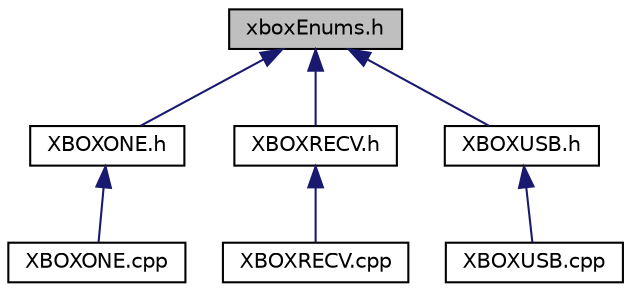 digraph "xboxEnums.h"
{
  edge [fontname="Helvetica",fontsize="10",labelfontname="Helvetica",labelfontsize="10"];
  node [fontname="Helvetica",fontsize="10",shape=record];
  Node1 [label="xboxEnums.h",height=0.2,width=0.4,color="black", fillcolor="grey75", style="filled" fontcolor="black"];
  Node1 -> Node2 [dir="back",color="midnightblue",fontsize="10",style="solid",fontname="Helvetica"];
  Node2 [label="XBOXONE.h",height=0.2,width=0.4,color="black", fillcolor="white", style="filled",URL="$_x_b_o_x_o_n_e_8h.html"];
  Node2 -> Node3 [dir="back",color="midnightblue",fontsize="10",style="solid",fontname="Helvetica"];
  Node3 [label="XBOXONE.cpp",height=0.2,width=0.4,color="black", fillcolor="white", style="filled",URL="$_x_b_o_x_o_n_e_8cpp.html"];
  Node1 -> Node4 [dir="back",color="midnightblue",fontsize="10",style="solid",fontname="Helvetica"];
  Node4 [label="XBOXRECV.h",height=0.2,width=0.4,color="black", fillcolor="white", style="filled",URL="$_x_b_o_x_r_e_c_v_8h.html"];
  Node4 -> Node5 [dir="back",color="midnightblue",fontsize="10",style="solid",fontname="Helvetica"];
  Node5 [label="XBOXRECV.cpp",height=0.2,width=0.4,color="black", fillcolor="white", style="filled",URL="$_x_b_o_x_r_e_c_v_8cpp.html"];
  Node1 -> Node6 [dir="back",color="midnightblue",fontsize="10",style="solid",fontname="Helvetica"];
  Node6 [label="XBOXUSB.h",height=0.2,width=0.4,color="black", fillcolor="white", style="filled",URL="$_x_b_o_x_u_s_b_8h.html"];
  Node6 -> Node7 [dir="back",color="midnightblue",fontsize="10",style="solid",fontname="Helvetica"];
  Node7 [label="XBOXUSB.cpp",height=0.2,width=0.4,color="black", fillcolor="white", style="filled",URL="$_x_b_o_x_u_s_b_8cpp.html"];
}
